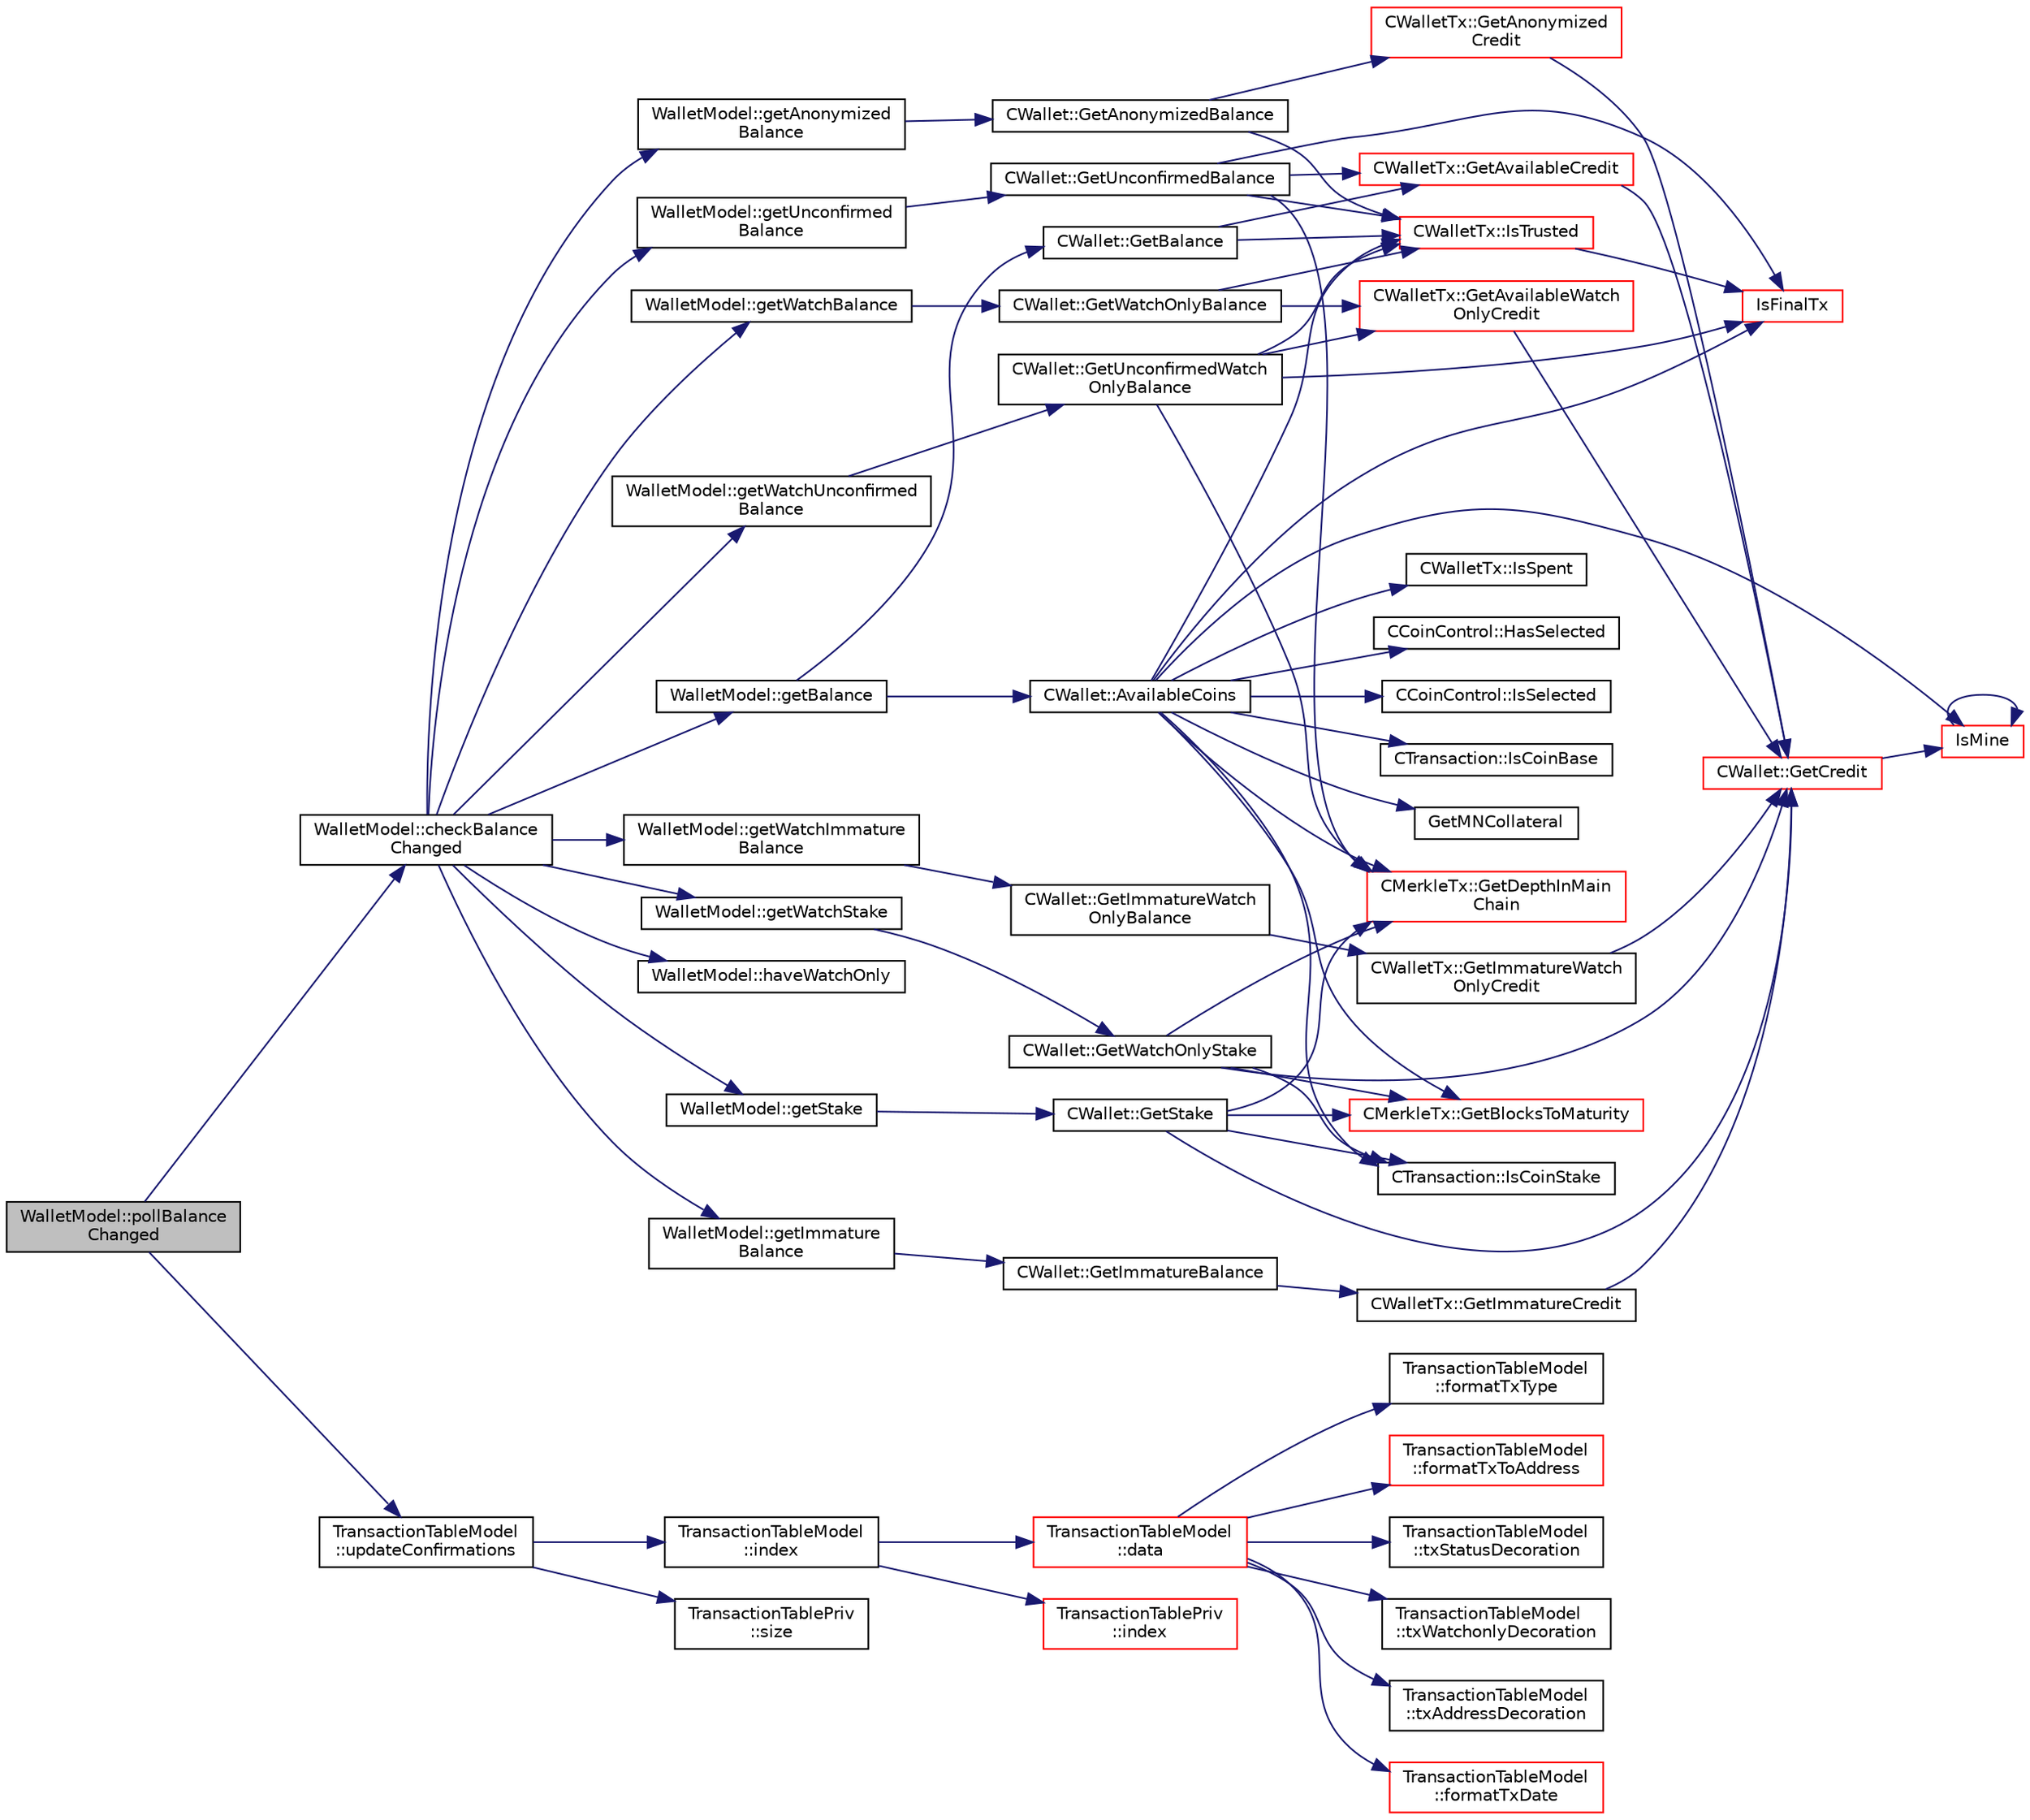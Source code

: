 digraph "WalletModel::pollBalanceChanged"
{
  edge [fontname="Helvetica",fontsize="10",labelfontname="Helvetica",labelfontsize="10"];
  node [fontname="Helvetica",fontsize="10",shape=record];
  rankdir="LR";
  Node925 [label="WalletModel::pollBalance\lChanged",height=0.2,width=0.4,color="black", fillcolor="grey75", style="filled", fontcolor="black"];
  Node925 -> Node926 [color="midnightblue",fontsize="10",style="solid",fontname="Helvetica"];
  Node926 [label="WalletModel::checkBalance\lChanged",height=0.2,width=0.4,color="black", fillcolor="white", style="filled",URL="$d4/d27/class_wallet_model.html#adcc4eb8cd71cb4de223621866bb7fb7d"];
  Node926 -> Node927 [color="midnightblue",fontsize="10",style="solid",fontname="Helvetica"];
  Node927 [label="WalletModel::getBalance",height=0.2,width=0.4,color="black", fillcolor="white", style="filled",URL="$d4/d27/class_wallet_model.html#a4d2cb225a19b89c64f4b5d81faf89beb"];
  Node927 -> Node928 [color="midnightblue",fontsize="10",style="solid",fontname="Helvetica"];
  Node928 [label="CWallet::AvailableCoins",height=0.2,width=0.4,color="black", fillcolor="white", style="filled",URL="$d2/de5/class_c_wallet.html#a0f950dede91de2be32ea8c43a40469ab"];
  Node928 -> Node929 [color="midnightblue",fontsize="10",style="solid",fontname="Helvetica"];
  Node929 [label="IsFinalTx",height=0.2,width=0.4,color="red", fillcolor="white", style="filled",URL="$df/d0a/main_8cpp.html#adc332cd7ac94e639bb4239618341be19"];
  Node928 -> Node933 [color="midnightblue",fontsize="10",style="solid",fontname="Helvetica"];
  Node933 [label="CWalletTx::IsTrusted",height=0.2,width=0.4,color="red", fillcolor="white", style="filled",URL="$d6/d53/class_c_wallet_tx.html#a71efb0d5b5def8ae00a1d74b8741bfcb"];
  Node933 -> Node929 [color="midnightblue",fontsize="10",style="solid",fontname="Helvetica"];
  Node928 -> Node938 [color="midnightblue",fontsize="10",style="solid",fontname="Helvetica"];
  Node938 [label="CTransaction::IsCoinBase",height=0.2,width=0.4,color="black", fillcolor="white", style="filled",URL="$df/d43/class_c_transaction.html#a96256e8ac1bf79ad9c057e48c41132dd"];
  Node928 -> Node939 [color="midnightblue",fontsize="10",style="solid",fontname="Helvetica"];
  Node939 [label="CMerkleTx::GetBlocksToMaturity",height=0.2,width=0.4,color="red", fillcolor="white", style="filled",URL="$d1/dff/class_c_merkle_tx.html#a69ebd437f7b44169659c3527fe73b6ab"];
  Node928 -> Node941 [color="midnightblue",fontsize="10",style="solid",fontname="Helvetica"];
  Node941 [label="CTransaction::IsCoinStake",height=0.2,width=0.4,color="black", fillcolor="white", style="filled",URL="$df/d43/class_c_transaction.html#ace4278a41a296d40dcf5fb2b9cf007ec"];
  Node928 -> Node942 [color="midnightblue",fontsize="10",style="solid",fontname="Helvetica"];
  Node942 [label="CMerkleTx::GetDepthInMain\lChain",height=0.2,width=0.4,color="red", fillcolor="white", style="filled",URL="$d1/dff/class_c_merkle_tx.html#a887a9f1a0b7fc64b43e42cec76b38ef9"];
  Node928 -> Node945 [color="midnightblue",fontsize="10",style="solid",fontname="Helvetica"];
  Node945 [label="GetMNCollateral",height=0.2,width=0.4,color="black", fillcolor="white", style="filled",URL="$d4/dbf/main_8h.html#a7ecfeb5987564d84c46a6715d4c3a2df"];
  Node928 -> Node936 [color="midnightblue",fontsize="10",style="solid",fontname="Helvetica"];
  Node936 [label="IsMine",height=0.2,width=0.4,color="red", fillcolor="white", style="filled",URL="$dd/d0f/script_8cpp.html#adc59cf67d903c1ba1ef225561b85bfce"];
  Node936 -> Node936 [color="midnightblue",fontsize="10",style="solid",fontname="Helvetica"];
  Node928 -> Node946 [color="midnightblue",fontsize="10",style="solid",fontname="Helvetica"];
  Node946 [label="CWalletTx::IsSpent",height=0.2,width=0.4,color="black", fillcolor="white", style="filled",URL="$d6/d53/class_c_wallet_tx.html#a6b01c779a9ddc9d3554b7ec1b770f512"];
  Node928 -> Node947 [color="midnightblue",fontsize="10",style="solid",fontname="Helvetica"];
  Node947 [label="CCoinControl::HasSelected",height=0.2,width=0.4,color="black", fillcolor="white", style="filled",URL="$dc/d48/class_c_coin_control.html#a20b259681a7c62b2119256a4862091ac"];
  Node928 -> Node948 [color="midnightblue",fontsize="10",style="solid",fontname="Helvetica"];
  Node948 [label="CCoinControl::IsSelected",height=0.2,width=0.4,color="black", fillcolor="white", style="filled",URL="$dc/d48/class_c_coin_control.html#adcd674d510015f3212e489ab6bd74067"];
  Node927 -> Node949 [color="midnightblue",fontsize="10",style="solid",fontname="Helvetica"];
  Node949 [label="CWallet::GetBalance",height=0.2,width=0.4,color="black", fillcolor="white", style="filled",URL="$d2/de5/class_c_wallet.html#aa6522c2833bc0a84d216cf102b51ba05"];
  Node949 -> Node933 [color="midnightblue",fontsize="10",style="solid",fontname="Helvetica"];
  Node949 -> Node950 [color="midnightblue",fontsize="10",style="solid",fontname="Helvetica"];
  Node950 [label="CWalletTx::GetAvailableCredit",height=0.2,width=0.4,color="red", fillcolor="white", style="filled",URL="$d6/d53/class_c_wallet_tx.html#af3c82ba365c720dd3d929b86bf432ef6"];
  Node950 -> Node951 [color="midnightblue",fontsize="10",style="solid",fontname="Helvetica"];
  Node951 [label="CWallet::GetCredit",height=0.2,width=0.4,color="red", fillcolor="white", style="filled",URL="$d2/de5/class_c_wallet.html#aa60b69c7d4ea6063ed83b13d7c6fe695"];
  Node951 -> Node936 [color="midnightblue",fontsize="10",style="solid",fontname="Helvetica"];
  Node926 -> Node953 [color="midnightblue",fontsize="10",style="solid",fontname="Helvetica"];
  Node953 [label="WalletModel::getStake",height=0.2,width=0.4,color="black", fillcolor="white", style="filled",URL="$d4/d27/class_wallet_model.html#a52610e28004228368104550b2e652872"];
  Node953 -> Node954 [color="midnightblue",fontsize="10",style="solid",fontname="Helvetica"];
  Node954 [label="CWallet::GetStake",height=0.2,width=0.4,color="black", fillcolor="white", style="filled",URL="$d2/de5/class_c_wallet.html#a87a52700330336da4957026c091916d8"];
  Node954 -> Node941 [color="midnightblue",fontsize="10",style="solid",fontname="Helvetica"];
  Node954 -> Node939 [color="midnightblue",fontsize="10",style="solid",fontname="Helvetica"];
  Node954 -> Node942 [color="midnightblue",fontsize="10",style="solid",fontname="Helvetica"];
  Node954 -> Node951 [color="midnightblue",fontsize="10",style="solid",fontname="Helvetica"];
  Node926 -> Node955 [color="midnightblue",fontsize="10",style="solid",fontname="Helvetica"];
  Node955 [label="WalletModel::getUnconfirmed\lBalance",height=0.2,width=0.4,color="black", fillcolor="white", style="filled",URL="$d4/d27/class_wallet_model.html#a5028f20a33e0d17942abeea537916736"];
  Node955 -> Node956 [color="midnightblue",fontsize="10",style="solid",fontname="Helvetica"];
  Node956 [label="CWallet::GetUnconfirmedBalance",height=0.2,width=0.4,color="black", fillcolor="white", style="filled",URL="$d2/de5/class_c_wallet.html#a6e6e1497535d499242c2f2a76d1cbe63"];
  Node956 -> Node929 [color="midnightblue",fontsize="10",style="solid",fontname="Helvetica"];
  Node956 -> Node933 [color="midnightblue",fontsize="10",style="solid",fontname="Helvetica"];
  Node956 -> Node942 [color="midnightblue",fontsize="10",style="solid",fontname="Helvetica"];
  Node956 -> Node950 [color="midnightblue",fontsize="10",style="solid",fontname="Helvetica"];
  Node926 -> Node957 [color="midnightblue",fontsize="10",style="solid",fontname="Helvetica"];
  Node957 [label="WalletModel::getImmature\lBalance",height=0.2,width=0.4,color="black", fillcolor="white", style="filled",URL="$d4/d27/class_wallet_model.html#ac5dbbc28b2c8ecd2e00fb45c6a2cb6f8"];
  Node957 -> Node958 [color="midnightblue",fontsize="10",style="solid",fontname="Helvetica"];
  Node958 [label="CWallet::GetImmatureBalance",height=0.2,width=0.4,color="black", fillcolor="white", style="filled",URL="$d2/de5/class_c_wallet.html#a6ab8dfa75c5c8d5539325f3981697964"];
  Node958 -> Node959 [color="midnightblue",fontsize="10",style="solid",fontname="Helvetica"];
  Node959 [label="CWalletTx::GetImmatureCredit",height=0.2,width=0.4,color="black", fillcolor="white", style="filled",URL="$d6/d53/class_c_wallet_tx.html#a19bb617269ab1ce42f5d18e1f1f8db09"];
  Node959 -> Node951 [color="midnightblue",fontsize="10",style="solid",fontname="Helvetica"];
  Node926 -> Node960 [color="midnightblue",fontsize="10",style="solid",fontname="Helvetica"];
  Node960 [label="WalletModel::getAnonymized\lBalance",height=0.2,width=0.4,color="black", fillcolor="white", style="filled",URL="$d4/d27/class_wallet_model.html#a3b4c7b849fca17bb1f8e315e23e68c7d"];
  Node960 -> Node961 [color="midnightblue",fontsize="10",style="solid",fontname="Helvetica"];
  Node961 [label="CWallet::GetAnonymizedBalance",height=0.2,width=0.4,color="black", fillcolor="white", style="filled",URL="$d2/de5/class_c_wallet.html#ad71e805ab9614962a57cb931e91b4297"];
  Node961 -> Node933 [color="midnightblue",fontsize="10",style="solid",fontname="Helvetica"];
  Node961 -> Node962 [color="midnightblue",fontsize="10",style="solid",fontname="Helvetica"];
  Node962 [label="CWalletTx::GetAnonymized\lCredit",height=0.2,width=0.4,color="red", fillcolor="white", style="filled",URL="$d6/d53/class_c_wallet_tx.html#a49cae757845e1bf0cb3c8e17bd96d4a1"];
  Node962 -> Node951 [color="midnightblue",fontsize="10",style="solid",fontname="Helvetica"];
  Node926 -> Node966 [color="midnightblue",fontsize="10",style="solid",fontname="Helvetica"];
  Node966 [label="WalletModel::haveWatchOnly",height=0.2,width=0.4,color="black", fillcolor="white", style="filled",URL="$d4/d27/class_wallet_model.html#ab5e8e946e9ac3ddc9dc6a203e61968e2"];
  Node926 -> Node967 [color="midnightblue",fontsize="10",style="solid",fontname="Helvetica"];
  Node967 [label="WalletModel::getWatchBalance",height=0.2,width=0.4,color="black", fillcolor="white", style="filled",URL="$d4/d27/class_wallet_model.html#a6d9050286d99bccb4a28a8d88f0ca5f8"];
  Node967 -> Node968 [color="midnightblue",fontsize="10",style="solid",fontname="Helvetica"];
  Node968 [label="CWallet::GetWatchOnlyBalance",height=0.2,width=0.4,color="black", fillcolor="white", style="filled",URL="$d2/de5/class_c_wallet.html#a92a58ebac7d7d398597657600db56611"];
  Node968 -> Node933 [color="midnightblue",fontsize="10",style="solid",fontname="Helvetica"];
  Node968 -> Node969 [color="midnightblue",fontsize="10",style="solid",fontname="Helvetica"];
  Node969 [label="CWalletTx::GetAvailableWatch\lOnlyCredit",height=0.2,width=0.4,color="red", fillcolor="white", style="filled",URL="$d6/d53/class_c_wallet_tx.html#ac78c4da3c420b2b28370cba7044dd68d"];
  Node969 -> Node951 [color="midnightblue",fontsize="10",style="solid",fontname="Helvetica"];
  Node926 -> Node970 [color="midnightblue",fontsize="10",style="solid",fontname="Helvetica"];
  Node970 [label="WalletModel::getWatchStake",height=0.2,width=0.4,color="black", fillcolor="white", style="filled",URL="$d4/d27/class_wallet_model.html#a0ce2b0a7228e7c8f11e083d20ff005a3"];
  Node970 -> Node971 [color="midnightblue",fontsize="10",style="solid",fontname="Helvetica"];
  Node971 [label="CWallet::GetWatchOnlyStake",height=0.2,width=0.4,color="black", fillcolor="white", style="filled",URL="$d2/de5/class_c_wallet.html#a82b1de8131c2cdd7ec158a06f42586e0"];
  Node971 -> Node941 [color="midnightblue",fontsize="10",style="solid",fontname="Helvetica"];
  Node971 -> Node939 [color="midnightblue",fontsize="10",style="solid",fontname="Helvetica"];
  Node971 -> Node942 [color="midnightblue",fontsize="10",style="solid",fontname="Helvetica"];
  Node971 -> Node951 [color="midnightblue",fontsize="10",style="solid",fontname="Helvetica"];
  Node926 -> Node972 [color="midnightblue",fontsize="10",style="solid",fontname="Helvetica"];
  Node972 [label="WalletModel::getWatchUnconfirmed\lBalance",height=0.2,width=0.4,color="black", fillcolor="white", style="filled",URL="$d4/d27/class_wallet_model.html#a691b35afd9aff056e1398fd057691ff1"];
  Node972 -> Node973 [color="midnightblue",fontsize="10",style="solid",fontname="Helvetica"];
  Node973 [label="CWallet::GetUnconfirmedWatch\lOnlyBalance",height=0.2,width=0.4,color="black", fillcolor="white", style="filled",URL="$d2/de5/class_c_wallet.html#ab0c110f14f0429f9de594b2293837621"];
  Node973 -> Node929 [color="midnightblue",fontsize="10",style="solid",fontname="Helvetica"];
  Node973 -> Node933 [color="midnightblue",fontsize="10",style="solid",fontname="Helvetica"];
  Node973 -> Node942 [color="midnightblue",fontsize="10",style="solid",fontname="Helvetica"];
  Node973 -> Node969 [color="midnightblue",fontsize="10",style="solid",fontname="Helvetica"];
  Node926 -> Node974 [color="midnightblue",fontsize="10",style="solid",fontname="Helvetica"];
  Node974 [label="WalletModel::getWatchImmature\lBalance",height=0.2,width=0.4,color="black", fillcolor="white", style="filled",URL="$d4/d27/class_wallet_model.html#a9da743fbe881d4928eeafc48f50ef3d5"];
  Node974 -> Node975 [color="midnightblue",fontsize="10",style="solid",fontname="Helvetica"];
  Node975 [label="CWallet::GetImmatureWatch\lOnlyBalance",height=0.2,width=0.4,color="black", fillcolor="white", style="filled",URL="$d2/de5/class_c_wallet.html#a1372ba886aaeda65bf28758c9ccb65b4"];
  Node975 -> Node976 [color="midnightblue",fontsize="10",style="solid",fontname="Helvetica"];
  Node976 [label="CWalletTx::GetImmatureWatch\lOnlyCredit",height=0.2,width=0.4,color="black", fillcolor="white", style="filled",URL="$d6/d53/class_c_wallet_tx.html#a72f8eabb937fe06b415316c2ef4ea510"];
  Node976 -> Node951 [color="midnightblue",fontsize="10",style="solid",fontname="Helvetica"];
  Node925 -> Node977 [color="midnightblue",fontsize="10",style="solid",fontname="Helvetica"];
  Node977 [label="TransactionTableModel\l::updateConfirmations",height=0.2,width=0.4,color="black", fillcolor="white", style="filled",URL="$d7/dfe/class_transaction_table_model.html#a5899d9eda6465bfb16d2846b6459567e"];
  Node977 -> Node978 [color="midnightblue",fontsize="10",style="solid",fontname="Helvetica"];
  Node978 [label="TransactionTableModel\l::index",height=0.2,width=0.4,color="black", fillcolor="white", style="filled",URL="$d7/dfe/class_transaction_table_model.html#af3a9a49314f80268a77a704f7f028905"];
  Node978 -> Node979 [color="midnightblue",fontsize="10",style="solid",fontname="Helvetica"];
  Node979 [label="TransactionTableModel\l::data",height=0.2,width=0.4,color="red", fillcolor="white", style="filled",URL="$d7/dfe/class_transaction_table_model.html#a02173c31b6014bff182e320217e30e10"];
  Node979 -> Node980 [color="midnightblue",fontsize="10",style="solid",fontname="Helvetica"];
  Node980 [label="TransactionTableModel\l::txStatusDecoration",height=0.2,width=0.4,color="black", fillcolor="white", style="filled",URL="$d7/dfe/class_transaction_table_model.html#a11c11972847aeec2069953eda7abc3b2"];
  Node979 -> Node981 [color="midnightblue",fontsize="10",style="solid",fontname="Helvetica"];
  Node981 [label="TransactionTableModel\l::txWatchonlyDecoration",height=0.2,width=0.4,color="black", fillcolor="white", style="filled",URL="$d7/dfe/class_transaction_table_model.html#a8be4fd0880420a6b45fd0ea4e41454c0"];
  Node979 -> Node982 [color="midnightblue",fontsize="10",style="solid",fontname="Helvetica"];
  Node982 [label="TransactionTableModel\l::txAddressDecoration",height=0.2,width=0.4,color="black", fillcolor="white", style="filled",URL="$d7/dfe/class_transaction_table_model.html#af14920c007e307f892902da061e46072"];
  Node979 -> Node983 [color="midnightblue",fontsize="10",style="solid",fontname="Helvetica"];
  Node983 [label="TransactionTableModel\l::formatTxDate",height=0.2,width=0.4,color="red", fillcolor="white", style="filled",URL="$d7/dfe/class_transaction_table_model.html#af91bbd6b2a712af32988d147e3f311ea"];
  Node979 -> Node985 [color="midnightblue",fontsize="10",style="solid",fontname="Helvetica"];
  Node985 [label="TransactionTableModel\l::formatTxType",height=0.2,width=0.4,color="black", fillcolor="white", style="filled",URL="$d7/dfe/class_transaction_table_model.html#aefcd45e8b170a459548ddbd308b1ad64"];
  Node979 -> Node986 [color="midnightblue",fontsize="10",style="solid",fontname="Helvetica"];
  Node986 [label="TransactionTableModel\l::formatTxToAddress",height=0.2,width=0.4,color="red", fillcolor="white", style="filled",URL="$d7/dfe/class_transaction_table_model.html#ada92bead83848f3ec231833e5964c27f"];
  Node978 -> Node1160 [color="midnightblue",fontsize="10",style="solid",fontname="Helvetica"];
  Node1160 [label="TransactionTablePriv\l::index",height=0.2,width=0.4,color="red", fillcolor="white", style="filled",URL="$d2/ddb/class_transaction_table_priv.html#ac692aa6aa7820e80accc971c70e0fae5"];
  Node977 -> Node1163 [color="midnightblue",fontsize="10",style="solid",fontname="Helvetica"];
  Node1163 [label="TransactionTablePriv\l::size",height=0.2,width=0.4,color="black", fillcolor="white", style="filled",URL="$d2/ddb/class_transaction_table_priv.html#acc5c85ae550eca3a35b7b4d68d0994bf"];
}
